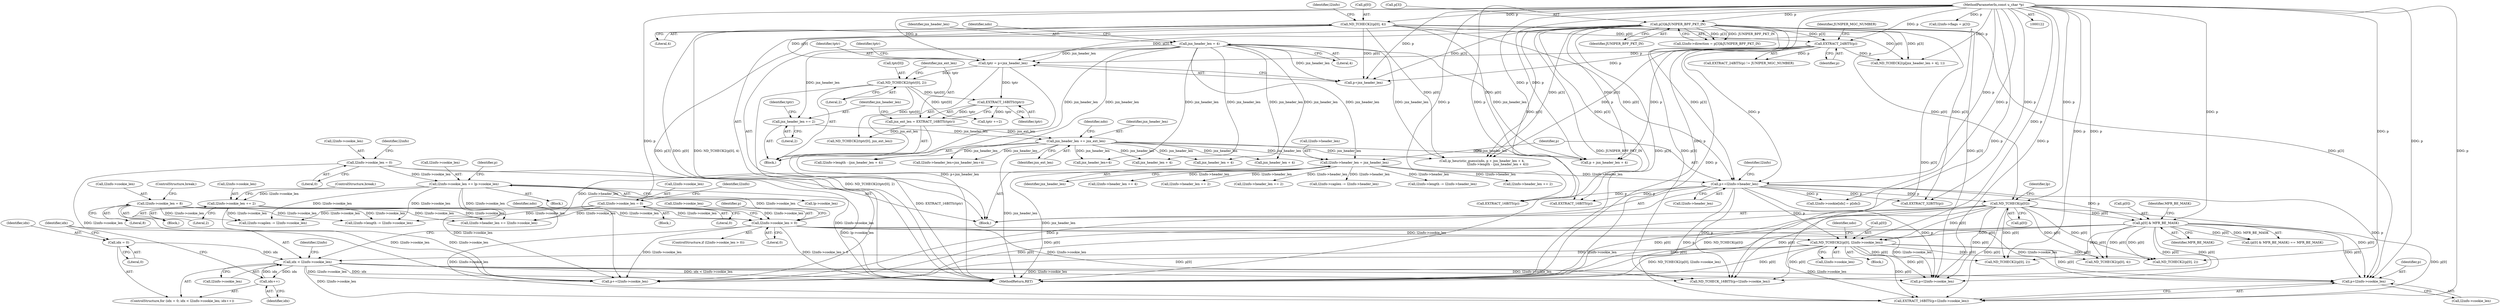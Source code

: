 digraph "0_tcpdump_42073d54c53a496be40ae84152bbfe2c923ac7bc@pointer" {
"1000722" [label="(Call,p+l2info->cookie_len)"];
"1000524" [label="(Call,ND_TCHECK(p[0]))"];
"1000505" [label="(Call,p+=l2info->header_len)"];
"1000500" [label="(Call,l2info->header_len = jnx_header_len)"];
"1000220" [label="(Call,jnx_header_len = 4)"];
"1000269" [label="(Call,jnx_header_len += jnx_ext_len)"];
"1000259" [label="(Call,jnx_ext_len = EXTRACT_16BITS(tptr))"];
"1000261" [label="(Call,EXTRACT_16BITS(tptr))"];
"1000254" [label="(Call,ND_TCHECK2(tptr[0], 2))"];
"1000249" [label="(Call,tptr = p+jnx_header_len)"];
"1000188" [label="(Call,p[3]&JUNIPER_BPF_PKT_IN)"];
"1000124" [label="(MethodParameterIn,const u_char *p)"];
"1000172" [label="(Call,ND_TCHECK2(p[0], 4))"];
"1000195" [label="(Call,EXTRACT_24BITS(p))"];
"1000263" [label="(Call,jnx_header_len += 2)"];
"1000655" [label="(Call,ND_TCHECK2(p[0], l2info->cookie_len))"];
"1000599" [label="(Call,p[0] & MFR_BE_MASK)"];
"1000649" [label="(Call,l2info->cookie_len > 0)"];
"1000562" [label="(Call,l2info->cookie_len += 2)"];
"1000544" [label="(Call,l2info->cookie_len += lp->cookie_len)"];
"1000148" [label="(Call,l2info->cookie_len = 0)"];
"1000574" [label="(Call,l2info->cookie_len = 8)"];
"1000606" [label="(Call,l2info->cookie_len = 0)"];
"1000674" [label="(Call,idx < l2info->cookie_len)"];
"1000679" [label="(Call,idx++)"];
"1000671" [label="(Call,idx = 0)"];
"1000705" [label="(Identifier,ndo)"];
"1000177" [label="(Call,l2info->flags = p[3])"];
"1000254" [label="(Call,ND_TCHECK2(tptr[0], 2))"];
"1000269" [label="(Call,jnx_header_len += jnx_ext_len)"];
"1000679" [label="(Call,idx++)"];
"1000603" [label="(Identifier,MFR_BE_MASK)"];
"1000222" [label="(Literal,4)"];
"1000920" [label="(Call,EXTRACT_16BITS(p))"];
"1000500" [label="(Call,l2info->header_len = jnx_header_len)"];
"1000284" [label="(Call,ND_TCHECK2(tptr[0], jnx_ext_len))"];
"1000152" [label="(Literal,0)"];
"1000256" [label="(Identifier,tptr)"];
"1000723" [label="(Identifier,p)"];
"1000266" [label="(Call,tptr +=2)"];
"1000659" [label="(Call,l2info->cookie_len)"];
"1000722" [label="(Call,p+l2info->cookie_len)"];
"1000249" [label="(Call,tptr = p+jnx_header_len)"];
"1000495" [label="(Call,jnx_header_len+4)"];
"1000262" [label="(Identifier,tptr)"];
"1000672" [label="(Identifier,idx)"];
"1000544" [label="(Call,l2info->cookie_len += lp->cookie_len)"];
"1000524" [label="(Call,ND_TCHECK(p[0]))"];
"1000491" [label="(Call,l2info->header_len=jnx_header_len+4)"];
"1000543" [label="(Block,)"];
"1000545" [label="(Call,l2info->cookie_len)"];
"1000507" [label="(Call,l2info->header_len)"];
"1000463" [label="(Call,ND_TCHECK2(p[jnx_header_len + 4], 1))"];
"1000605" [label="(Block,)"];
"1000149" [label="(Call,l2info->cookie_len)"];
"1000618" [label="(Call,l2info->length -= l2info->cookie_len)"];
"1000567" [label="(ControlStructure,break;)"];
"1000188" [label="(Call,p[3]&JUNIPER_BPF_PKT_IN)"];
"1000472" [label="(Call,ip_heuristic_guess(ndo, p + jnx_header_len + 4,\n                               l2info->length - (jnx_header_len + 4)))"];
"1000259" [label="(Call,jnx_ext_len = EXTRACT_16BITS(tptr))"];
"1000127" [label="(Block,)"];
"1000730" [label="(Call,p+=l2info->cookie_len)"];
"1000604" [label="(Identifier,MFR_BE_MASK)"];
"1000124" [label="(MethodParameterIn,const u_char *p)"];
"1000902" [label="(Call,ND_TCHECK2(p[0], 2))"];
"1000613" [label="(Identifier,l2info)"];
"1000804" [label="(Call,ND_TCHECK2(p[0], 2))"];
"1000271" [label="(Identifier,jnx_ext_len)"];
"1000275" [label="(Identifier,ndo)"];
"1000176" [label="(Literal,4)"];
"1000505" [label="(Call,p+=l2info->header_len)"];
"1000195" [label="(Call,EXTRACT_24BITS(p))"];
"1000179" [label="(Identifier,l2info)"];
"1000474" [label="(Call,p + jnx_header_len + 4)"];
"1000501" [label="(Call,l2info->header_len)"];
"1000676" [label="(Call,l2info->cookie_len)"];
"1000173" [label="(Call,p[0])"];
"1000712" [label="(Call,p+l2info->cookie_len)"];
"1000649" [label="(Call,l2info->cookie_len > 0)"];
"1000479" [label="(Call,l2info->length - (jnx_header_len + 4))"];
"1000466" [label="(Call,jnx_header_len + 4)"];
"1000822" [label="(Call,EXTRACT_16BITS(p))"];
"1000226" [label="(Identifier,ndo)"];
"1000476" [label="(Call,jnx_header_len + 4)"];
"1000555" [label="(Block,)"];
"1000264" [label="(Identifier,jnx_header_len)"];
"1000261" [label="(Call,EXTRACT_16BITS(tptr))"];
"1000650" [label="(Call,l2info->cookie_len)"];
"1000607" [label="(Call,l2info->cookie_len)"];
"1000606" [label="(Call,l2info->cookie_len = 0)"];
"1000600" [label="(Call,p[0])"];
"1000682" [label="(Call,l2info->cookie[idx] = p[idx])"];
"1000724" [label="(Call,l2info->cookie_len)"];
"1000184" [label="(Call,l2info->direction = p[3]&JUNIPER_BPF_PKT_IN)"];
"1000250" [label="(Identifier,tptr)"];
"1000711" [label="(Call,ND_TCHECK_16BITS(p+l2info->cookie_len))"];
"1000504" [label="(Identifier,jnx_header_len)"];
"1000611" [label="(Call,l2info->header_len += l2info->cookie_len)"];
"1000172" [label="(Call,ND_TCHECK2(p[0], 4))"];
"1000260" [label="(Identifier,jnx_ext_len)"];
"1000251" [label="(Call,p+jnx_header_len)"];
"1000575" [label="(Call,l2info->cookie_len)"];
"1001003" [label="(Call,l2info->header_len += 4)"];
"1000563" [label="(Call,l2info->cookie_len)"];
"1000148" [label="(Call,l2info->cookie_len = 0)"];
"1000270" [label="(Identifier,jnx_header_len)"];
"1000192" [label="(Identifier,JUNIPER_BPF_PKT_IN)"];
"1000680" [label="(Identifier,idx)"];
"1000657" [label="(Identifier,p)"];
"1000512" [label="(Identifier,l2info)"];
"1000824" [label="(Call,l2info->header_len += 2)"];
"1000664" [label="(Identifier,ndo)"];
"1000721" [label="(Call,EXTRACT_16BITS(p+l2info->cookie_len))"];
"1000656" [label="(Call,p[0])"];
"1000566" [label="(Literal,2)"];
"1000267" [label="(Identifier,tptr)"];
"1000548" [label="(Call,lp->cookie_len)"];
"1000265" [label="(Literal,2)"];
"1000155" [label="(Identifier,l2info)"];
"1000220" [label="(Call,jnx_header_len = 4)"];
"1000878" [label="(Call,l2info->header_len += 2)"];
"1000189" [label="(Call,p[3])"];
"1000258" [label="(Literal,2)"];
"1000674" [label="(Call,idx < l2info->cookie_len)"];
"1000653" [label="(Literal,0)"];
"1000979" [label="(Call,ND_TCHECK2(p[0], 4))"];
"1000531" [label="(Identifier,lp)"];
"1000197" [label="(Identifier,JUNIPER_MGC_NUMBER)"];
"1000655" [label="(Call,ND_TCHECK2(p[0], l2info->cookie_len))"];
"1000648" [label="(ControlStructure,if (l2info->cookie_len > 0))"];
"1000525" [label="(Call,p[0])"];
"1000598" [label="(Call,(p[0] & MFR_BE_MASK) == MFR_BE_MASK)"];
"1000671" [label="(Call,idx = 0)"];
"1000685" [label="(Identifier,l2info)"];
"1000263" [label="(Call,jnx_header_len += 2)"];
"1000194" [label="(Call,EXTRACT_24BITS(p) != JUNIPER_MGC_NUMBER)"];
"1000562" [label="(Call,l2info->cookie_len += 2)"];
"1000553" [label="(Identifier,p)"];
"1000654" [label="(Block,)"];
"1000248" [label="(Block,)"];
"1000995" [label="(Call,EXTRACT_32BITS(p))"];
"1000517" [label="(Call,l2info->caplen -= l2info->header_len)"];
"1000579" [label="(ControlStructure,break;)"];
"1001075" [label="(MethodReturn,RET)"];
"1000221" [label="(Identifier,jnx_header_len)"];
"1000610" [label="(Literal,0)"];
"1000673" [label="(Literal,0)"];
"1000506" [label="(Identifier,p)"];
"1000599" [label="(Call,p[0] & MFR_BE_MASK)"];
"1000670" [label="(ControlStructure,for (idx = 0; idx < l2info->cookie_len; idx++))"];
"1000510" [label="(Call,l2info->length -= l2info->header_len)"];
"1000483" [label="(Call,jnx_header_len + 4)"];
"1000574" [label="(Call,l2info->cookie_len = 8)"];
"1000625" [label="(Call,l2info->caplen -= l2info->cookie_len)"];
"1000578" [label="(Literal,8)"];
"1000196" [label="(Identifier,p)"];
"1000922" [label="(Call,l2info->header_len += 2)"];
"1000255" [label="(Call,tptr[0])"];
"1000675" [label="(Identifier,idx)"];
"1000722" -> "1000721"  [label="AST: "];
"1000722" -> "1000724"  [label="CFG: "];
"1000723" -> "1000722"  [label="AST: "];
"1000724" -> "1000722"  [label="AST: "];
"1000721" -> "1000722"  [label="CFG: "];
"1000524" -> "1000722"  [label="DDG: p[0]"];
"1000655" -> "1000722"  [label="DDG: p[0]"];
"1000188" -> "1000722"  [label="DDG: p[3]"];
"1000599" -> "1000722"  [label="DDG: p[0]"];
"1000124" -> "1000722"  [label="DDG: p"];
"1000505" -> "1000722"  [label="DDG: p"];
"1000649" -> "1000722"  [label="DDG: l2info->cookie_len"];
"1000674" -> "1000722"  [label="DDG: l2info->cookie_len"];
"1000524" -> "1000127"  [label="AST: "];
"1000524" -> "1000525"  [label="CFG: "];
"1000525" -> "1000524"  [label="AST: "];
"1000531" -> "1000524"  [label="CFG: "];
"1000524" -> "1001075"  [label="DDG: p[0]"];
"1000524" -> "1001075"  [label="DDG: ND_TCHECK(p[0])"];
"1000505" -> "1000524"  [label="DDG: p"];
"1000172" -> "1000524"  [label="DDG: p[0]"];
"1000124" -> "1000524"  [label="DDG: p"];
"1000524" -> "1000599"  [label="DDG: p[0]"];
"1000524" -> "1000655"  [label="DDG: p[0]"];
"1000524" -> "1000711"  [label="DDG: p[0]"];
"1000524" -> "1000712"  [label="DDG: p[0]"];
"1000524" -> "1000721"  [label="DDG: p[0]"];
"1000524" -> "1000730"  [label="DDG: p[0]"];
"1000524" -> "1000804"  [label="DDG: p[0]"];
"1000524" -> "1000902"  [label="DDG: p[0]"];
"1000524" -> "1000979"  [label="DDG: p[0]"];
"1000505" -> "1000127"  [label="AST: "];
"1000505" -> "1000507"  [label="CFG: "];
"1000506" -> "1000505"  [label="AST: "];
"1000507" -> "1000505"  [label="AST: "];
"1000512" -> "1000505"  [label="CFG: "];
"1000500" -> "1000505"  [label="DDG: l2info->header_len"];
"1000188" -> "1000505"  [label="DDG: p[3]"];
"1000172" -> "1000505"  [label="DDG: p[0]"];
"1000195" -> "1000505"  [label="DDG: p"];
"1000124" -> "1000505"  [label="DDG: p"];
"1000505" -> "1000599"  [label="DDG: p"];
"1000505" -> "1000655"  [label="DDG: p"];
"1000505" -> "1000682"  [label="DDG: p"];
"1000505" -> "1000711"  [label="DDG: p"];
"1000505" -> "1000712"  [label="DDG: p"];
"1000505" -> "1000721"  [label="DDG: p"];
"1000505" -> "1000730"  [label="DDG: p"];
"1000505" -> "1000822"  [label="DDG: p"];
"1000505" -> "1000920"  [label="DDG: p"];
"1000505" -> "1000995"  [label="DDG: p"];
"1000500" -> "1000127"  [label="AST: "];
"1000500" -> "1000504"  [label="CFG: "];
"1000501" -> "1000500"  [label="AST: "];
"1000504" -> "1000500"  [label="AST: "];
"1000506" -> "1000500"  [label="CFG: "];
"1000500" -> "1001075"  [label="DDG: jnx_header_len"];
"1000220" -> "1000500"  [label="DDG: jnx_header_len"];
"1000269" -> "1000500"  [label="DDG: jnx_header_len"];
"1000500" -> "1000510"  [label="DDG: l2info->header_len"];
"1000500" -> "1000517"  [label="DDG: l2info->header_len"];
"1000500" -> "1000611"  [label="DDG: l2info->header_len"];
"1000500" -> "1000824"  [label="DDG: l2info->header_len"];
"1000500" -> "1000878"  [label="DDG: l2info->header_len"];
"1000500" -> "1000922"  [label="DDG: l2info->header_len"];
"1000500" -> "1001003"  [label="DDG: l2info->header_len"];
"1000220" -> "1000127"  [label="AST: "];
"1000220" -> "1000222"  [label="CFG: "];
"1000221" -> "1000220"  [label="AST: "];
"1000222" -> "1000220"  [label="AST: "];
"1000226" -> "1000220"  [label="CFG: "];
"1000220" -> "1000249"  [label="DDG: jnx_header_len"];
"1000220" -> "1000251"  [label="DDG: jnx_header_len"];
"1000220" -> "1000263"  [label="DDG: jnx_header_len"];
"1000220" -> "1000466"  [label="DDG: jnx_header_len"];
"1000220" -> "1000472"  [label="DDG: jnx_header_len"];
"1000220" -> "1000474"  [label="DDG: jnx_header_len"];
"1000220" -> "1000476"  [label="DDG: jnx_header_len"];
"1000220" -> "1000479"  [label="DDG: jnx_header_len"];
"1000220" -> "1000483"  [label="DDG: jnx_header_len"];
"1000220" -> "1000491"  [label="DDG: jnx_header_len"];
"1000220" -> "1000495"  [label="DDG: jnx_header_len"];
"1000269" -> "1000248"  [label="AST: "];
"1000269" -> "1000271"  [label="CFG: "];
"1000270" -> "1000269"  [label="AST: "];
"1000271" -> "1000269"  [label="AST: "];
"1000275" -> "1000269"  [label="CFG: "];
"1000269" -> "1001075"  [label="DDG: jnx_header_len"];
"1000259" -> "1000269"  [label="DDG: jnx_ext_len"];
"1000263" -> "1000269"  [label="DDG: jnx_header_len"];
"1000269" -> "1000466"  [label="DDG: jnx_header_len"];
"1000269" -> "1000472"  [label="DDG: jnx_header_len"];
"1000269" -> "1000474"  [label="DDG: jnx_header_len"];
"1000269" -> "1000476"  [label="DDG: jnx_header_len"];
"1000269" -> "1000479"  [label="DDG: jnx_header_len"];
"1000269" -> "1000483"  [label="DDG: jnx_header_len"];
"1000269" -> "1000491"  [label="DDG: jnx_header_len"];
"1000269" -> "1000495"  [label="DDG: jnx_header_len"];
"1000259" -> "1000248"  [label="AST: "];
"1000259" -> "1000261"  [label="CFG: "];
"1000260" -> "1000259"  [label="AST: "];
"1000261" -> "1000259"  [label="AST: "];
"1000264" -> "1000259"  [label="CFG: "];
"1000259" -> "1001075"  [label="DDG: EXTRACT_16BITS(tptr)"];
"1000261" -> "1000259"  [label="DDG: tptr"];
"1000259" -> "1000284"  [label="DDG: jnx_ext_len"];
"1000261" -> "1000262"  [label="CFG: "];
"1000262" -> "1000261"  [label="AST: "];
"1000254" -> "1000261"  [label="DDG: tptr[0]"];
"1000249" -> "1000261"  [label="DDG: tptr"];
"1000261" -> "1000266"  [label="DDG: tptr"];
"1000254" -> "1000248"  [label="AST: "];
"1000254" -> "1000258"  [label="CFG: "];
"1000255" -> "1000254"  [label="AST: "];
"1000258" -> "1000254"  [label="AST: "];
"1000260" -> "1000254"  [label="CFG: "];
"1000254" -> "1001075"  [label="DDG: ND_TCHECK2(tptr[0], 2)"];
"1000249" -> "1000254"  [label="DDG: tptr"];
"1000254" -> "1000266"  [label="DDG: tptr[0]"];
"1000254" -> "1000284"  [label="DDG: tptr[0]"];
"1000249" -> "1000248"  [label="AST: "];
"1000249" -> "1000251"  [label="CFG: "];
"1000250" -> "1000249"  [label="AST: "];
"1000251" -> "1000249"  [label="AST: "];
"1000256" -> "1000249"  [label="CFG: "];
"1000249" -> "1001075"  [label="DDG: p+jnx_header_len"];
"1000188" -> "1000249"  [label="DDG: p[3]"];
"1000172" -> "1000249"  [label="DDG: p[0]"];
"1000195" -> "1000249"  [label="DDG: p"];
"1000124" -> "1000249"  [label="DDG: p"];
"1000188" -> "1000184"  [label="AST: "];
"1000188" -> "1000192"  [label="CFG: "];
"1000189" -> "1000188"  [label="AST: "];
"1000192" -> "1000188"  [label="AST: "];
"1000184" -> "1000188"  [label="CFG: "];
"1000188" -> "1001075"  [label="DDG: p[3]"];
"1000188" -> "1001075"  [label="DDG: JUNIPER_BPF_PKT_IN"];
"1000188" -> "1000184"  [label="DDG: p[3]"];
"1000188" -> "1000184"  [label="DDG: JUNIPER_BPF_PKT_IN"];
"1000124" -> "1000188"  [label="DDG: p"];
"1000188" -> "1000195"  [label="DDG: p[3]"];
"1000188" -> "1000251"  [label="DDG: p[3]"];
"1000188" -> "1000463"  [label="DDG: p[3]"];
"1000188" -> "1000472"  [label="DDG: p[3]"];
"1000188" -> "1000474"  [label="DDG: p[3]"];
"1000188" -> "1000711"  [label="DDG: p[3]"];
"1000188" -> "1000712"  [label="DDG: p[3]"];
"1000188" -> "1000721"  [label="DDG: p[3]"];
"1000188" -> "1000730"  [label="DDG: p[3]"];
"1000188" -> "1000822"  [label="DDG: p[3]"];
"1000188" -> "1000920"  [label="DDG: p[3]"];
"1000188" -> "1000995"  [label="DDG: p[3]"];
"1000124" -> "1000122"  [label="AST: "];
"1000124" -> "1001075"  [label="DDG: p"];
"1000124" -> "1000172"  [label="DDG: p"];
"1000124" -> "1000177"  [label="DDG: p"];
"1000124" -> "1000195"  [label="DDG: p"];
"1000124" -> "1000251"  [label="DDG: p"];
"1000124" -> "1000463"  [label="DDG: p"];
"1000124" -> "1000472"  [label="DDG: p"];
"1000124" -> "1000474"  [label="DDG: p"];
"1000124" -> "1000599"  [label="DDG: p"];
"1000124" -> "1000655"  [label="DDG: p"];
"1000124" -> "1000682"  [label="DDG: p"];
"1000124" -> "1000711"  [label="DDG: p"];
"1000124" -> "1000712"  [label="DDG: p"];
"1000124" -> "1000721"  [label="DDG: p"];
"1000124" -> "1000730"  [label="DDG: p"];
"1000124" -> "1000804"  [label="DDG: p"];
"1000124" -> "1000822"  [label="DDG: p"];
"1000124" -> "1000902"  [label="DDG: p"];
"1000124" -> "1000920"  [label="DDG: p"];
"1000124" -> "1000979"  [label="DDG: p"];
"1000124" -> "1000995"  [label="DDG: p"];
"1000172" -> "1000127"  [label="AST: "];
"1000172" -> "1000176"  [label="CFG: "];
"1000173" -> "1000172"  [label="AST: "];
"1000176" -> "1000172"  [label="AST: "];
"1000179" -> "1000172"  [label="CFG: "];
"1000172" -> "1001075"  [label="DDG: ND_TCHECK2(p[0], 4)"];
"1000172" -> "1001075"  [label="DDG: p[0]"];
"1000172" -> "1000195"  [label="DDG: p[0]"];
"1000172" -> "1000251"  [label="DDG: p[0]"];
"1000172" -> "1000463"  [label="DDG: p[0]"];
"1000172" -> "1000472"  [label="DDG: p[0]"];
"1000172" -> "1000474"  [label="DDG: p[0]"];
"1000195" -> "1000194"  [label="AST: "];
"1000195" -> "1000196"  [label="CFG: "];
"1000196" -> "1000195"  [label="AST: "];
"1000197" -> "1000195"  [label="CFG: "];
"1000195" -> "1001075"  [label="DDG: p"];
"1000195" -> "1000194"  [label="DDG: p"];
"1000195" -> "1000251"  [label="DDG: p"];
"1000195" -> "1000463"  [label="DDG: p"];
"1000195" -> "1000472"  [label="DDG: p"];
"1000195" -> "1000474"  [label="DDG: p"];
"1000263" -> "1000248"  [label="AST: "];
"1000263" -> "1000265"  [label="CFG: "];
"1000264" -> "1000263"  [label="AST: "];
"1000265" -> "1000263"  [label="AST: "];
"1000267" -> "1000263"  [label="CFG: "];
"1000655" -> "1000654"  [label="AST: "];
"1000655" -> "1000659"  [label="CFG: "];
"1000656" -> "1000655"  [label="AST: "];
"1000659" -> "1000655"  [label="AST: "];
"1000664" -> "1000655"  [label="CFG: "];
"1000655" -> "1001075"  [label="DDG: p[0]"];
"1000655" -> "1001075"  [label="DDG: ND_TCHECK2(p[0], l2info->cookie_len)"];
"1000599" -> "1000655"  [label="DDG: p[0]"];
"1000649" -> "1000655"  [label="DDG: l2info->cookie_len"];
"1000655" -> "1000674"  [label="DDG: l2info->cookie_len"];
"1000655" -> "1000711"  [label="DDG: p[0]"];
"1000655" -> "1000712"  [label="DDG: p[0]"];
"1000655" -> "1000721"  [label="DDG: p[0]"];
"1000655" -> "1000730"  [label="DDG: p[0]"];
"1000655" -> "1000804"  [label="DDG: p[0]"];
"1000655" -> "1000902"  [label="DDG: p[0]"];
"1000655" -> "1000979"  [label="DDG: p[0]"];
"1000599" -> "1000598"  [label="AST: "];
"1000599" -> "1000603"  [label="CFG: "];
"1000600" -> "1000599"  [label="AST: "];
"1000603" -> "1000599"  [label="AST: "];
"1000604" -> "1000599"  [label="CFG: "];
"1000599" -> "1001075"  [label="DDG: p[0]"];
"1000599" -> "1000598"  [label="DDG: p[0]"];
"1000599" -> "1000598"  [label="DDG: MFR_BE_MASK"];
"1000599" -> "1000711"  [label="DDG: p[0]"];
"1000599" -> "1000712"  [label="DDG: p[0]"];
"1000599" -> "1000721"  [label="DDG: p[0]"];
"1000599" -> "1000730"  [label="DDG: p[0]"];
"1000599" -> "1000804"  [label="DDG: p[0]"];
"1000599" -> "1000902"  [label="DDG: p[0]"];
"1000599" -> "1000979"  [label="DDG: p[0]"];
"1000649" -> "1000648"  [label="AST: "];
"1000649" -> "1000653"  [label="CFG: "];
"1000650" -> "1000649"  [label="AST: "];
"1000653" -> "1000649"  [label="AST: "];
"1000657" -> "1000649"  [label="CFG: "];
"1000705" -> "1000649"  [label="CFG: "];
"1000649" -> "1001075"  [label="DDG: l2info->cookie_len > 0"];
"1000562" -> "1000649"  [label="DDG: l2info->cookie_len"];
"1000544" -> "1000649"  [label="DDG: l2info->cookie_len"];
"1000574" -> "1000649"  [label="DDG: l2info->cookie_len"];
"1000606" -> "1000649"  [label="DDG: l2info->cookie_len"];
"1000649" -> "1000711"  [label="DDG: l2info->cookie_len"];
"1000649" -> "1000712"  [label="DDG: l2info->cookie_len"];
"1000649" -> "1000721"  [label="DDG: l2info->cookie_len"];
"1000649" -> "1000730"  [label="DDG: l2info->cookie_len"];
"1000562" -> "1000555"  [label="AST: "];
"1000562" -> "1000566"  [label="CFG: "];
"1000563" -> "1000562"  [label="AST: "];
"1000566" -> "1000562"  [label="AST: "];
"1000567" -> "1000562"  [label="CFG: "];
"1000544" -> "1000562"  [label="DDG: l2info->cookie_len"];
"1000562" -> "1000611"  [label="DDG: l2info->cookie_len"];
"1000562" -> "1000618"  [label="DDG: l2info->cookie_len"];
"1000562" -> "1000625"  [label="DDG: l2info->cookie_len"];
"1000562" -> "1000730"  [label="DDG: l2info->cookie_len"];
"1000544" -> "1000543"  [label="AST: "];
"1000544" -> "1000548"  [label="CFG: "];
"1000545" -> "1000544"  [label="AST: "];
"1000548" -> "1000544"  [label="AST: "];
"1000553" -> "1000544"  [label="CFG: "];
"1000544" -> "1001075"  [label="DDG: lp->cookie_len"];
"1000148" -> "1000544"  [label="DDG: l2info->cookie_len"];
"1000544" -> "1000611"  [label="DDG: l2info->cookie_len"];
"1000544" -> "1000618"  [label="DDG: l2info->cookie_len"];
"1000544" -> "1000625"  [label="DDG: l2info->cookie_len"];
"1000544" -> "1000730"  [label="DDG: l2info->cookie_len"];
"1000148" -> "1000127"  [label="AST: "];
"1000148" -> "1000152"  [label="CFG: "];
"1000149" -> "1000148"  [label="AST: "];
"1000152" -> "1000148"  [label="AST: "];
"1000155" -> "1000148"  [label="CFG: "];
"1000148" -> "1001075"  [label="DDG: l2info->cookie_len"];
"1000148" -> "1000730"  [label="DDG: l2info->cookie_len"];
"1000574" -> "1000555"  [label="AST: "];
"1000574" -> "1000578"  [label="CFG: "];
"1000575" -> "1000574"  [label="AST: "];
"1000578" -> "1000574"  [label="AST: "];
"1000579" -> "1000574"  [label="CFG: "];
"1000574" -> "1000611"  [label="DDG: l2info->cookie_len"];
"1000574" -> "1000618"  [label="DDG: l2info->cookie_len"];
"1000574" -> "1000625"  [label="DDG: l2info->cookie_len"];
"1000574" -> "1000730"  [label="DDG: l2info->cookie_len"];
"1000606" -> "1000605"  [label="AST: "];
"1000606" -> "1000610"  [label="CFG: "];
"1000607" -> "1000606"  [label="AST: "];
"1000610" -> "1000606"  [label="AST: "];
"1000613" -> "1000606"  [label="CFG: "];
"1000606" -> "1000611"  [label="DDG: l2info->cookie_len"];
"1000606" -> "1000618"  [label="DDG: l2info->cookie_len"];
"1000606" -> "1000625"  [label="DDG: l2info->cookie_len"];
"1000674" -> "1000670"  [label="AST: "];
"1000674" -> "1000676"  [label="CFG: "];
"1000675" -> "1000674"  [label="AST: "];
"1000676" -> "1000674"  [label="AST: "];
"1000685" -> "1000674"  [label="CFG: "];
"1000705" -> "1000674"  [label="CFG: "];
"1000674" -> "1001075"  [label="DDG: idx"];
"1000674" -> "1001075"  [label="DDG: idx < l2info->cookie_len"];
"1000679" -> "1000674"  [label="DDG: idx"];
"1000671" -> "1000674"  [label="DDG: idx"];
"1000674" -> "1000679"  [label="DDG: idx"];
"1000674" -> "1000711"  [label="DDG: l2info->cookie_len"];
"1000674" -> "1000712"  [label="DDG: l2info->cookie_len"];
"1000674" -> "1000721"  [label="DDG: l2info->cookie_len"];
"1000674" -> "1000730"  [label="DDG: l2info->cookie_len"];
"1000679" -> "1000670"  [label="AST: "];
"1000679" -> "1000680"  [label="CFG: "];
"1000680" -> "1000679"  [label="AST: "];
"1000675" -> "1000679"  [label="CFG: "];
"1000671" -> "1000670"  [label="AST: "];
"1000671" -> "1000673"  [label="CFG: "];
"1000672" -> "1000671"  [label="AST: "];
"1000673" -> "1000671"  [label="AST: "];
"1000675" -> "1000671"  [label="CFG: "];
}
